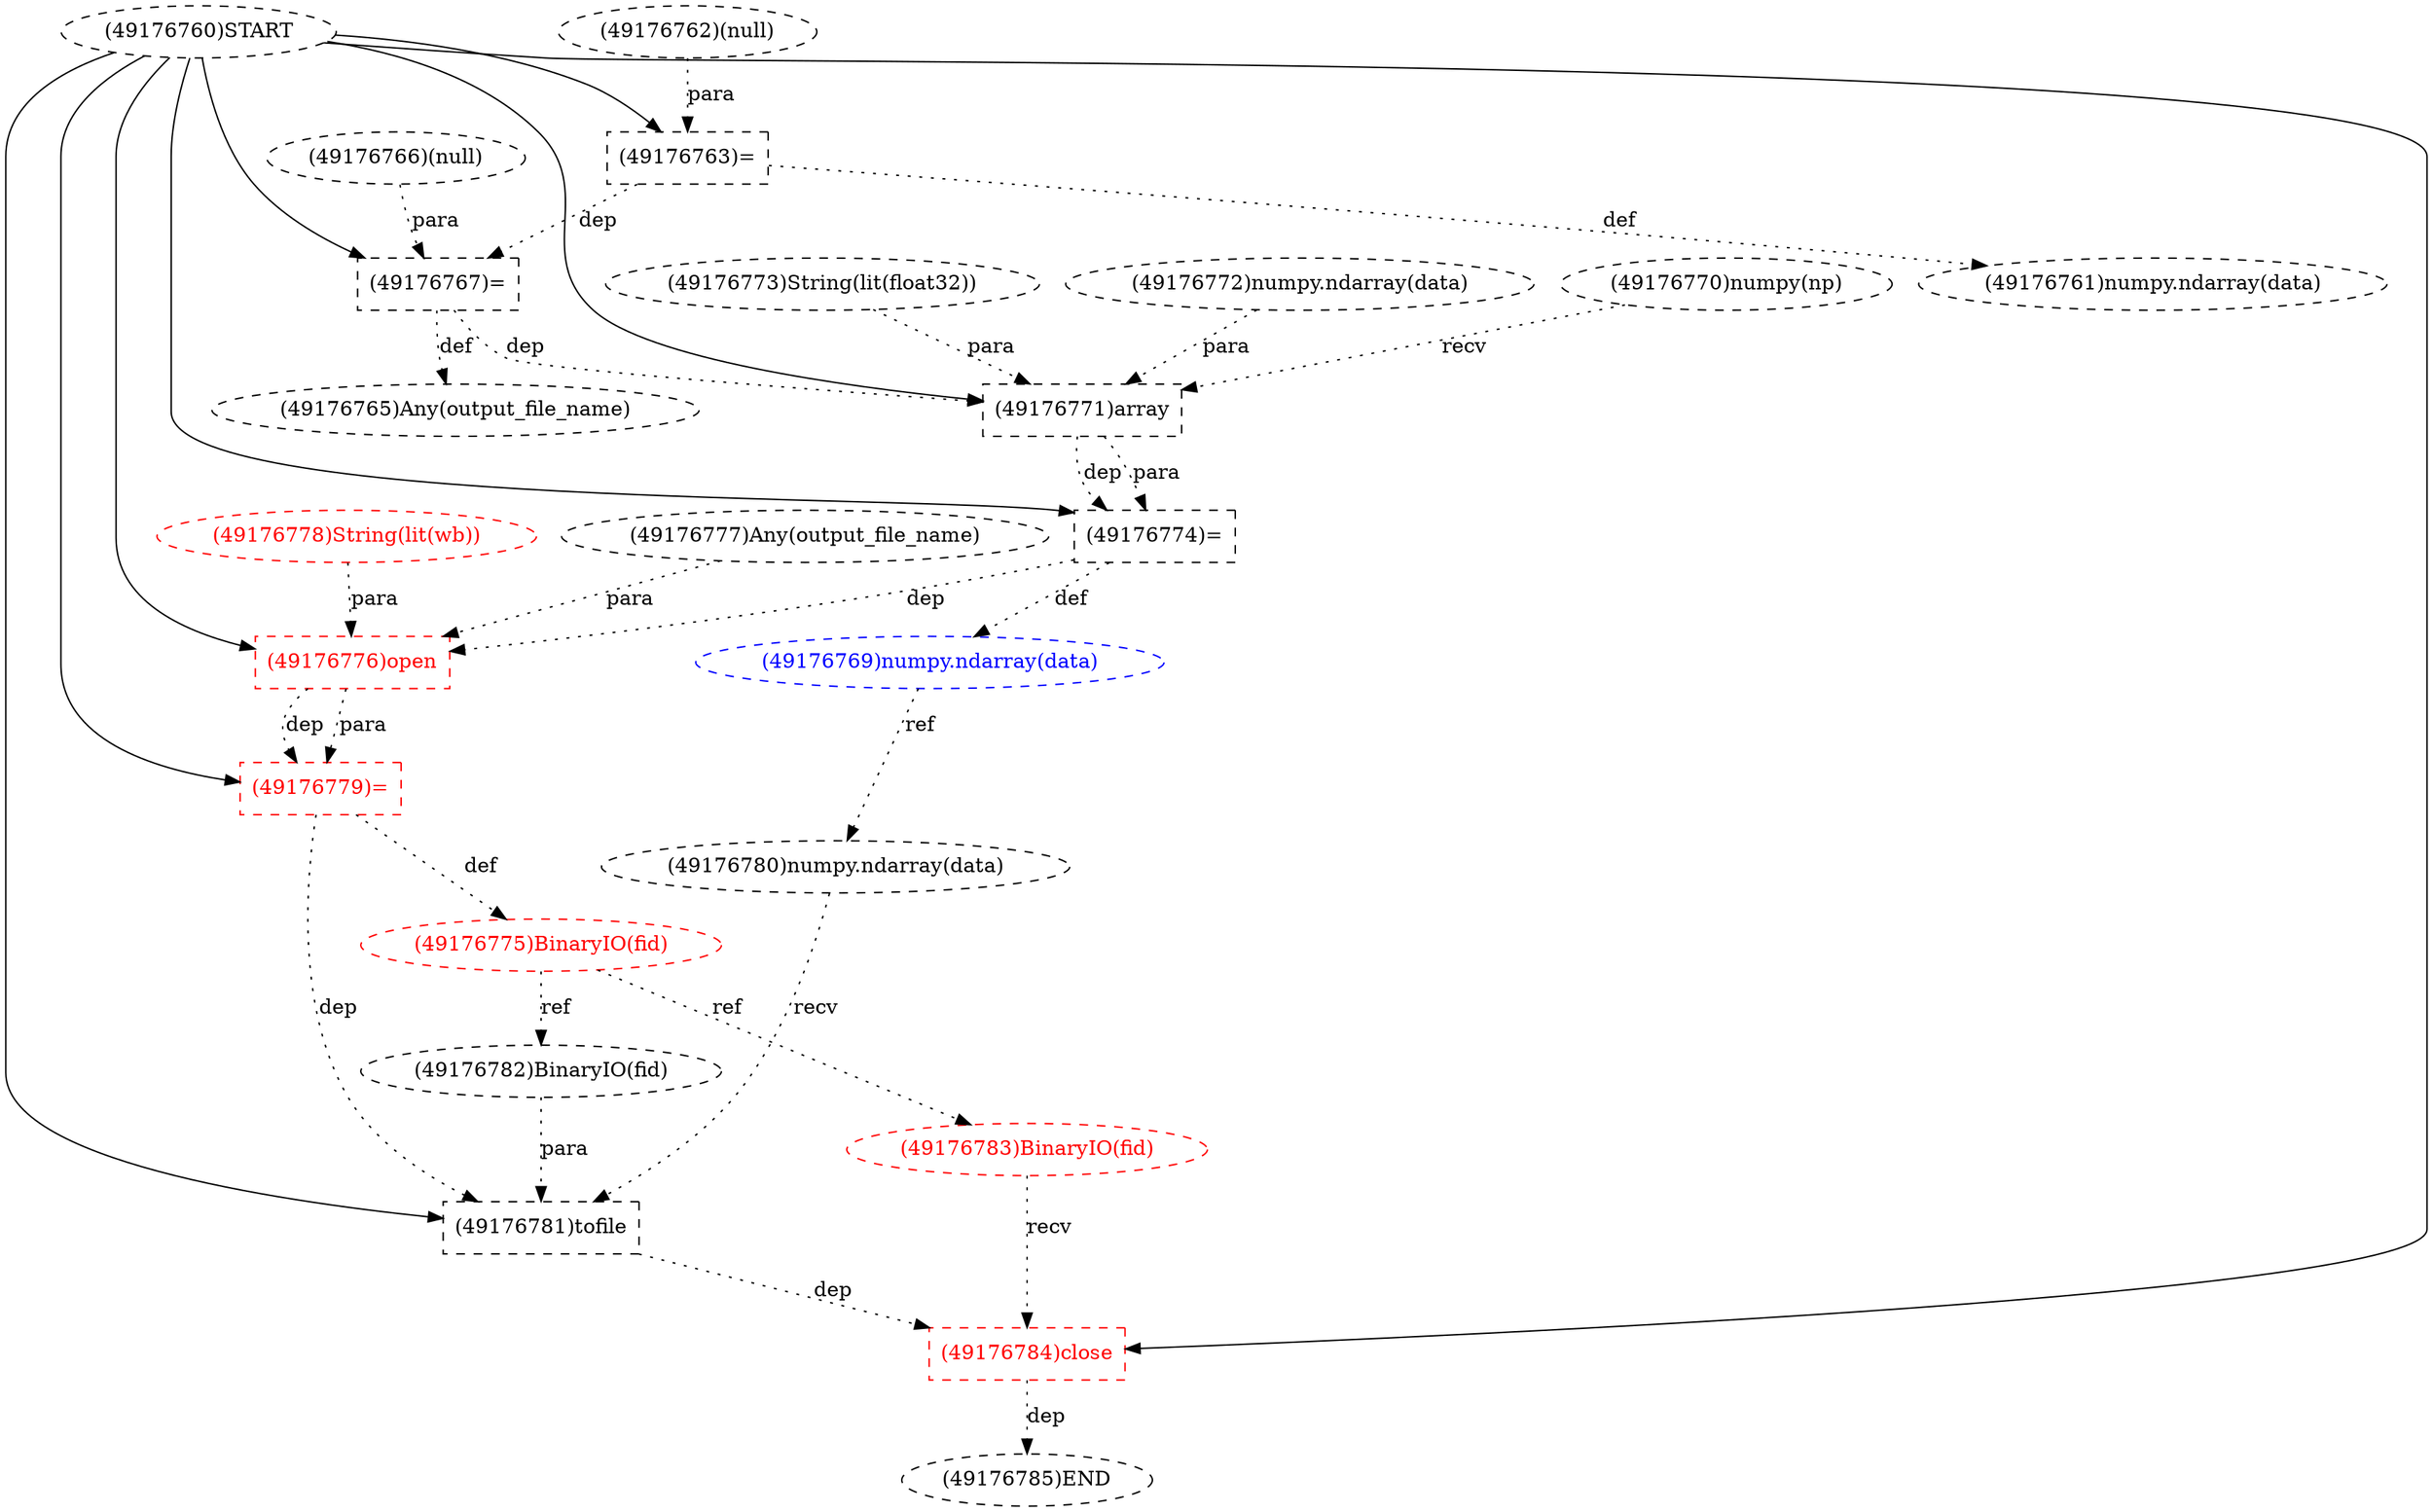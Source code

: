 digraph G {
1 [label="(49176780)numpy.ndarray(data)" shape=ellipse style=dashed]
2 [label="(49176777)Any(output_file_name)" shape=ellipse style=dashed]
3 [label="(49176772)numpy.ndarray(data)" shape=ellipse style=dashed]
4 [label="(49176763)=" shape=box style=dashed]
5 [label="(49176770)numpy(np)" shape=ellipse style=dashed]
6 [label="(49176784)close" shape=box style=dashed color=red fontcolor=red]
7 [label="(49176771)array" shape=box style=dashed]
8 [label="(49176765)Any(output_file_name)" shape=ellipse style=dashed]
9 [label="(49176778)String(lit(wb))" shape=ellipse style=dashed color=red fontcolor=red]
10 [label="(49176774)=" shape=box style=dashed]
11 [label="(49176769)numpy.ndarray(data)" shape=ellipse style=dashed color=blue fontcolor=blue]
12 [label="(49176761)numpy.ndarray(data)" shape=ellipse style=dashed]
13 [label="(49176779)=" shape=box style=dashed color=red fontcolor=red]
14 [label="(49176766)(null)" shape=ellipse style=dashed]
15 [label="(49176783)BinaryIO(fid)" shape=ellipse style=dashed color=red fontcolor=red]
16 [label="(49176762)(null)" shape=ellipse style=dashed]
17 [label="(49176776)open" shape=box style=dashed color=red fontcolor=red]
18 [label="(49176782)BinaryIO(fid)" shape=ellipse style=dashed]
19 [label="(49176760)START" style=dashed]
20 [label="(49176773)String(lit(float32))" shape=ellipse style=dashed]
21 [label="(49176775)BinaryIO(fid)" shape=ellipse style=dashed color=red fontcolor=red]
22 [label="(49176781)tofile" shape=box style=dashed]
23 [label="(49176785)END" style=dashed]
24 [label="(49176767)=" shape=box style=dashed]
11 -> 1 [label="ref" style=dotted];
19 -> 4 [label="" style=solid];
16 -> 4 [label="para" style=dotted];
19 -> 6 [label="" style=solid];
15 -> 6 [label="recv" style=dotted];
22 -> 6 [label="dep" style=dotted];
19 -> 7 [label="" style=solid];
5 -> 7 [label="recv" style=dotted];
3 -> 7 [label="para" style=dotted];
20 -> 7 [label="para" style=dotted];
24 -> 7 [label="dep" style=dotted];
24 -> 8 [label="def" style=dotted];
19 -> 10 [label="" style=solid];
7 -> 10 [label="dep" style=dotted];
7 -> 10 [label="para" style=dotted];
10 -> 11 [label="def" style=dotted];
4 -> 12 [label="def" style=dotted];
19 -> 13 [label="" style=solid];
17 -> 13 [label="dep" style=dotted];
17 -> 13 [label="para" style=dotted];
21 -> 15 [label="ref" style=dotted];
19 -> 17 [label="" style=solid];
2 -> 17 [label="para" style=dotted];
9 -> 17 [label="para" style=dotted];
10 -> 17 [label="dep" style=dotted];
21 -> 18 [label="ref" style=dotted];
13 -> 21 [label="def" style=dotted];
19 -> 22 [label="" style=solid];
1 -> 22 [label="recv" style=dotted];
18 -> 22 [label="para" style=dotted];
13 -> 22 [label="dep" style=dotted];
6 -> 23 [label="dep" style=dotted];
19 -> 24 [label="" style=solid];
14 -> 24 [label="para" style=dotted];
4 -> 24 [label="dep" style=dotted];
}